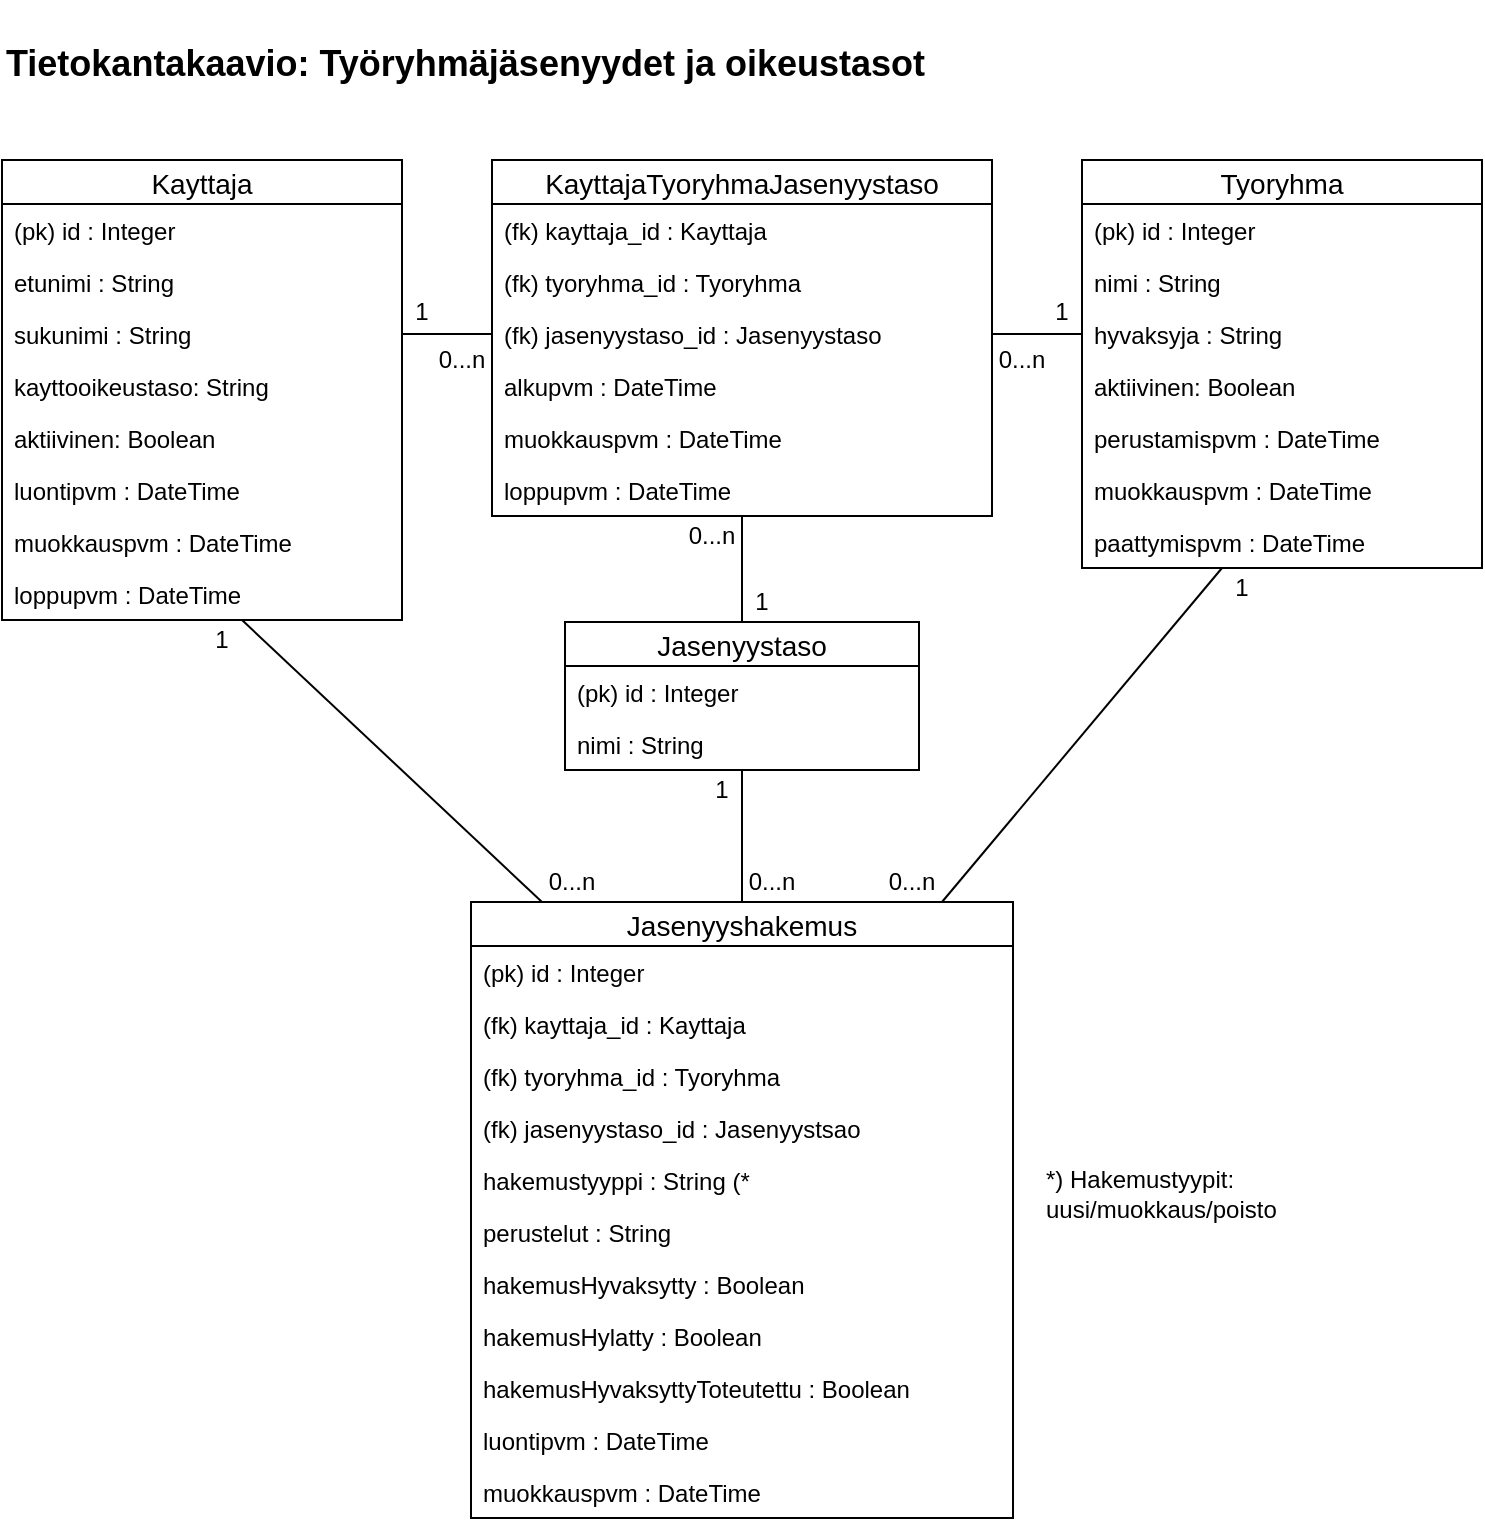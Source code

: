<mxfile version="12.5.5" type="device"><diagram id="K_6eRJi6-mavrpqg_ub1" name="Page-1"><mxGraphModel dx="745" dy="753" grid="1" gridSize="10" guides="1" tooltips="1" connect="1" arrows="1" fold="1" page="1" pageScale="1" pageWidth="827" pageHeight="1169" math="0" shadow="0"><root><mxCell id="0"/><mxCell id="1" parent="0"/><mxCell id="vYs6WJxpEF9WLS63FCqz-5" value="Kayttaja" style="swimlane;fontStyle=0;childLayout=stackLayout;horizontal=1;startSize=22;fillColor=none;horizontalStack=0;resizeParent=1;resizeParentMax=0;resizeLast=0;collapsible=1;marginBottom=0;swimlaneFillColor=#ffffff;align=center;fontSize=14;" parent="1" vertex="1"><mxGeometry x="50" y="100" width="200" height="230" as="geometry"/></mxCell><mxCell id="vYs6WJxpEF9WLS63FCqz-66" value="(pk) id : Integer" style="text;strokeColor=none;fillColor=none;spacingLeft=4;spacingRight=4;overflow=hidden;rotatable=0;points=[[0,0.5],[1,0.5]];portConstraint=eastwest;fontSize=12;" parent="vYs6WJxpEF9WLS63FCqz-5" vertex="1"><mxGeometry y="22" width="200" height="26" as="geometry"/></mxCell><mxCell id="vYs6WJxpEF9WLS63FCqz-6" value="etunimi : String" style="text;strokeColor=none;fillColor=none;spacingLeft=4;spacingRight=4;overflow=hidden;rotatable=0;points=[[0,0.5],[1,0.5]];portConstraint=eastwest;fontSize=12;" parent="vYs6WJxpEF9WLS63FCqz-5" vertex="1"><mxGeometry y="48" width="200" height="26" as="geometry"/></mxCell><mxCell id="vYs6WJxpEF9WLS63FCqz-7" value="sukunimi : String" style="text;strokeColor=none;fillColor=none;spacingLeft=4;spacingRight=4;overflow=hidden;rotatable=0;points=[[0,0.5],[1,0.5]];portConstraint=eastwest;fontSize=12;" parent="vYs6WJxpEF9WLS63FCqz-5" vertex="1"><mxGeometry y="74" width="200" height="26" as="geometry"/></mxCell><mxCell id="vYs6WJxpEF9WLS63FCqz-19" value="kayttooikeustaso: String" style="text;strokeColor=none;fillColor=none;spacingLeft=4;spacingRight=4;overflow=hidden;rotatable=0;points=[[0,0.5],[1,0.5]];portConstraint=eastwest;fontSize=12;" parent="vYs6WJxpEF9WLS63FCqz-5" vertex="1"><mxGeometry y="100" width="200" height="26" as="geometry"/></mxCell><mxCell id="9SXKXt_-whDtEp_cpkO0-16" value="aktiivinen: Boolean" style="text;strokeColor=none;fillColor=none;spacingLeft=4;spacingRight=4;overflow=hidden;rotatable=0;points=[[0,0.5],[1,0.5]];portConstraint=eastwest;fontSize=12;" vertex="1" parent="vYs6WJxpEF9WLS63FCqz-5"><mxGeometry y="126" width="200" height="26" as="geometry"/></mxCell><mxCell id="vYs6WJxpEF9WLS63FCqz-21" value="luontipvm : DateTime" style="text;strokeColor=none;fillColor=none;spacingLeft=4;spacingRight=4;overflow=hidden;rotatable=0;points=[[0,0.5],[1,0.5]];portConstraint=eastwest;fontSize=12;" parent="vYs6WJxpEF9WLS63FCqz-5" vertex="1"><mxGeometry y="152" width="200" height="26" as="geometry"/></mxCell><mxCell id="9SXKXt_-whDtEp_cpkO0-2" value="muokkauspvm : DateTime" style="text;strokeColor=none;fillColor=none;spacingLeft=4;spacingRight=4;overflow=hidden;rotatable=0;points=[[0,0.5],[1,0.5]];portConstraint=eastwest;fontSize=12;" vertex="1" parent="vYs6WJxpEF9WLS63FCqz-5"><mxGeometry y="178" width="200" height="26" as="geometry"/></mxCell><mxCell id="vYs6WJxpEF9WLS63FCqz-26" value="loppupvm : DateTime" style="text;strokeColor=none;fillColor=none;spacingLeft=4;spacingRight=4;overflow=hidden;rotatable=0;points=[[0,0.5],[1,0.5]];portConstraint=eastwest;fontSize=12;" parent="vYs6WJxpEF9WLS63FCqz-5" vertex="1"><mxGeometry y="204" width="200" height="26" as="geometry"/></mxCell><mxCell id="vYs6WJxpEF9WLS63FCqz-11" value="Tyoryhma" style="swimlane;fontStyle=0;childLayout=stackLayout;horizontal=1;startSize=22;fillColor=none;horizontalStack=0;resizeParent=1;resizeParentMax=0;resizeLast=0;collapsible=1;marginBottom=0;swimlaneFillColor=#ffffff;align=center;fontSize=14;" parent="1" vertex="1"><mxGeometry x="590" y="100" width="200" height="204" as="geometry"/></mxCell><mxCell id="vYs6WJxpEF9WLS63FCqz-64" value="(pk) id : Integer" style="text;strokeColor=none;fillColor=none;spacingLeft=4;spacingRight=4;overflow=hidden;rotatable=0;points=[[0,0.5],[1,0.5]];portConstraint=eastwest;fontSize=12;" parent="vYs6WJxpEF9WLS63FCqz-11" vertex="1"><mxGeometry y="22" width="200" height="26" as="geometry"/></mxCell><mxCell id="vYs6WJxpEF9WLS63FCqz-12" value="nimi : String" style="text;strokeColor=none;fillColor=none;spacingLeft=4;spacingRight=4;overflow=hidden;rotatable=0;points=[[0,0.5],[1,0.5]];portConstraint=eastwest;fontSize=12;" parent="vYs6WJxpEF9WLS63FCqz-11" vertex="1"><mxGeometry y="48" width="200" height="26" as="geometry"/></mxCell><mxCell id="vYs6WJxpEF9WLS63FCqz-27" value="hyvaksyja : String" style="text;strokeColor=none;fillColor=none;spacingLeft=4;spacingRight=4;overflow=hidden;rotatable=0;points=[[0,0.5],[1,0.5]];portConstraint=eastwest;fontSize=12;" parent="vYs6WJxpEF9WLS63FCqz-11" vertex="1"><mxGeometry y="74" width="200" height="26" as="geometry"/></mxCell><mxCell id="9SXKXt_-whDtEp_cpkO0-15" value="aktiivinen: Boolean" style="text;strokeColor=none;fillColor=none;spacingLeft=4;spacingRight=4;overflow=hidden;rotatable=0;points=[[0,0.5],[1,0.5]];portConstraint=eastwest;fontSize=12;" vertex="1" parent="vYs6WJxpEF9WLS63FCqz-11"><mxGeometry y="100" width="200" height="26" as="geometry"/></mxCell><mxCell id="vYs6WJxpEF9WLS63FCqz-13" value="perustamispvm : DateTime" style="text;strokeColor=none;fillColor=none;spacingLeft=4;spacingRight=4;overflow=hidden;rotatable=0;points=[[0,0.5],[1,0.5]];portConstraint=eastwest;fontSize=12;" parent="vYs6WJxpEF9WLS63FCqz-11" vertex="1"><mxGeometry y="126" width="200" height="26" as="geometry"/></mxCell><mxCell id="9SXKXt_-whDtEp_cpkO0-5" value="muokkauspvm : DateTime" style="text;strokeColor=none;fillColor=none;spacingLeft=4;spacingRight=4;overflow=hidden;rotatable=0;points=[[0,0.5],[1,0.5]];portConstraint=eastwest;fontSize=12;" vertex="1" parent="vYs6WJxpEF9WLS63FCqz-11"><mxGeometry y="152" width="200" height="26" as="geometry"/></mxCell><mxCell id="vYs6WJxpEF9WLS63FCqz-14" value="paattymispvm : DateTime" style="text;strokeColor=none;fillColor=none;spacingLeft=4;spacingRight=4;overflow=hidden;rotatable=0;points=[[0,0.5],[1,0.5]];portConstraint=eastwest;fontSize=12;" parent="vYs6WJxpEF9WLS63FCqz-11" vertex="1"><mxGeometry y="178" width="200" height="26" as="geometry"/></mxCell><mxCell id="vYs6WJxpEF9WLS63FCqz-15" value="Jasenyyshakemus" style="swimlane;fontStyle=0;childLayout=stackLayout;horizontal=1;startSize=22;fillColor=none;horizontalStack=0;resizeParent=1;resizeParentMax=0;resizeLast=0;collapsible=1;marginBottom=0;swimlaneFillColor=#ffffff;align=center;fontSize=14;" parent="1" vertex="1"><mxGeometry x="284.5" y="471" width="271" height="308" as="geometry"/></mxCell><mxCell id="vYs6WJxpEF9WLS63FCqz-62" value="(pk) id : Integer" style="text;strokeColor=none;fillColor=none;spacingLeft=4;spacingRight=4;overflow=hidden;rotatable=0;points=[[0,0.5],[1,0.5]];portConstraint=eastwest;fontSize=12;" parent="vYs6WJxpEF9WLS63FCqz-15" vertex="1"><mxGeometry y="22" width="271" height="26" as="geometry"/></mxCell><mxCell id="vYs6WJxpEF9WLS63FCqz-65" value="(fk) kayttaja_id : Kayttaja" style="text;strokeColor=none;fillColor=none;spacingLeft=4;spacingRight=4;overflow=hidden;rotatable=0;points=[[0,0.5],[1,0.5]];portConstraint=eastwest;fontSize=12;" parent="vYs6WJxpEF9WLS63FCqz-15" vertex="1"><mxGeometry y="48" width="271" height="26" as="geometry"/></mxCell><mxCell id="vYs6WJxpEF9WLS63FCqz-87" value="(fk) tyoryhma_id : Tyoryhma" style="text;strokeColor=none;fillColor=none;spacingLeft=4;spacingRight=4;overflow=hidden;rotatable=0;points=[[0,0.5],[1,0.5]];portConstraint=eastwest;fontSize=12;" parent="vYs6WJxpEF9WLS63FCqz-15" vertex="1"><mxGeometry y="74" width="271" height="26" as="geometry"/></mxCell><mxCell id="vYs6WJxpEF9WLS63FCqz-88" value="(fk) jasenyystaso_id : Jasenyystsao" style="text;strokeColor=none;fillColor=none;spacingLeft=4;spacingRight=4;overflow=hidden;rotatable=0;points=[[0,0.5],[1,0.5]];portConstraint=eastwest;fontSize=12;" parent="vYs6WJxpEF9WLS63FCqz-15" vertex="1"><mxGeometry y="100" width="271" height="26" as="geometry"/></mxCell><mxCell id="vYs6WJxpEF9WLS63FCqz-16" value="hakemustyyppi : String (*" style="text;strokeColor=none;fillColor=none;spacingLeft=4;spacingRight=4;overflow=hidden;rotatable=0;points=[[0,0.5],[1,0.5]];portConstraint=eastwest;fontSize=12;" parent="vYs6WJxpEF9WLS63FCqz-15" vertex="1"><mxGeometry y="126" width="271" height="26" as="geometry"/></mxCell><mxCell id="vYs6WJxpEF9WLS63FCqz-18" value="perustelut : String" style="text;strokeColor=none;fillColor=none;spacingLeft=4;spacingRight=4;overflow=hidden;rotatable=0;points=[[0,0.5],[1,0.5]];portConstraint=eastwest;fontSize=12;" parent="vYs6WJxpEF9WLS63FCqz-15" vertex="1"><mxGeometry y="152" width="271" height="26" as="geometry"/></mxCell><mxCell id="vYs6WJxpEF9WLS63FCqz-31" value="hakemusHyvaksytty : Boolean" style="text;strokeColor=none;fillColor=none;spacingLeft=4;spacingRight=4;overflow=hidden;rotatable=0;points=[[0,0.5],[1,0.5]];portConstraint=eastwest;fontSize=12;" parent="vYs6WJxpEF9WLS63FCqz-15" vertex="1"><mxGeometry y="178" width="271" height="26" as="geometry"/></mxCell><mxCell id="vYs6WJxpEF9WLS63FCqz-34" value="hakemusHylatty : Boolean" style="text;strokeColor=none;fillColor=none;spacingLeft=4;spacingRight=4;overflow=hidden;rotatable=0;points=[[0,0.5],[1,0.5]];portConstraint=eastwest;fontSize=12;" parent="vYs6WJxpEF9WLS63FCqz-15" vertex="1"><mxGeometry y="204" width="271" height="26" as="geometry"/></mxCell><mxCell id="vYs6WJxpEF9WLS63FCqz-32" value="hakemusHyvaksyttyToteutettu : Boolean" style="text;strokeColor=none;fillColor=none;spacingLeft=4;spacingRight=4;overflow=hidden;rotatable=0;points=[[0,0.5],[1,0.5]];portConstraint=eastwest;fontSize=12;" parent="vYs6WJxpEF9WLS63FCqz-15" vertex="1"><mxGeometry y="230" width="271" height="26" as="geometry"/></mxCell><mxCell id="9SXKXt_-whDtEp_cpkO0-7" value="luontipvm : DateTime" style="text;strokeColor=none;fillColor=none;spacingLeft=4;spacingRight=4;overflow=hidden;rotatable=0;points=[[0,0.5],[1,0.5]];portConstraint=eastwest;fontSize=12;" vertex="1" parent="vYs6WJxpEF9WLS63FCqz-15"><mxGeometry y="256" width="271" height="26" as="geometry"/></mxCell><mxCell id="9SXKXt_-whDtEp_cpkO0-8" value="muokkauspvm : DateTime" style="text;strokeColor=none;fillColor=none;spacingLeft=4;spacingRight=4;overflow=hidden;rotatable=0;points=[[0,0.5],[1,0.5]];portConstraint=eastwest;fontSize=12;" vertex="1" parent="vYs6WJxpEF9WLS63FCqz-15"><mxGeometry y="282" width="271" height="26" as="geometry"/></mxCell><mxCell id="vYs6WJxpEF9WLS63FCqz-22" value="Jasenyystaso" style="swimlane;fontStyle=0;childLayout=stackLayout;horizontal=1;startSize=22;fillColor=none;horizontalStack=0;resizeParent=1;resizeParentMax=0;resizeLast=0;collapsible=1;marginBottom=0;swimlaneFillColor=#ffffff;align=center;fontSize=14;" parent="1" vertex="1"><mxGeometry x="331.5" y="331" width="177" height="74" as="geometry"/></mxCell><mxCell id="vYs6WJxpEF9WLS63FCqz-63" value="(pk) id : Integer" style="text;strokeColor=none;fillColor=none;spacingLeft=4;spacingRight=4;overflow=hidden;rotatable=0;points=[[0,0.5],[1,0.5]];portConstraint=eastwest;fontSize=12;" parent="vYs6WJxpEF9WLS63FCqz-22" vertex="1"><mxGeometry y="22" width="177" height="26" as="geometry"/></mxCell><mxCell id="vYs6WJxpEF9WLS63FCqz-25" value="nimi : String" style="text;strokeColor=none;fillColor=none;spacingLeft=4;spacingRight=4;overflow=hidden;rotatable=0;points=[[0,0.5],[1,0.5]];portConstraint=eastwest;fontSize=12;" parent="vYs6WJxpEF9WLS63FCqz-22" vertex="1"><mxGeometry y="48" width="177" height="26" as="geometry"/></mxCell><mxCell id="vYs6WJxpEF9WLS63FCqz-74" value="KayttajaTyoryhmaJasenyystaso" style="swimlane;fontStyle=0;childLayout=stackLayout;horizontal=1;startSize=22;fillColor=none;horizontalStack=0;resizeParent=1;resizeParentMax=0;resizeLast=0;collapsible=1;marginBottom=0;swimlaneFillColor=#ffffff;align=center;fontSize=14;" parent="1" vertex="1"><mxGeometry x="295" y="100" width="250" height="178" as="geometry"/></mxCell><mxCell id="vYs6WJxpEF9WLS63FCqz-76" value="(fk) kayttaja_id : Kayttaja" style="text;strokeColor=none;fillColor=none;spacingLeft=4;spacingRight=4;overflow=hidden;rotatable=0;points=[[0,0.5],[1,0.5]];portConstraint=eastwest;fontSize=12;" parent="vYs6WJxpEF9WLS63FCqz-74" vertex="1"><mxGeometry y="22" width="250" height="26" as="geometry"/></mxCell><mxCell id="vYs6WJxpEF9WLS63FCqz-77" value="(fk) tyoryhma_id : Tyoryhma" style="text;strokeColor=none;fillColor=none;spacingLeft=4;spacingRight=4;overflow=hidden;rotatable=0;points=[[0,0.5],[1,0.5]];portConstraint=eastwest;fontSize=12;" parent="vYs6WJxpEF9WLS63FCqz-74" vertex="1"><mxGeometry y="48" width="250" height="26" as="geometry"/></mxCell><mxCell id="vYs6WJxpEF9WLS63FCqz-75" value="(fk) jasenyystaso_id : Jasenyystaso" style="text;strokeColor=none;fillColor=none;spacingLeft=4;spacingRight=4;overflow=hidden;rotatable=0;points=[[0,0.5],[1,0.5]];portConstraint=eastwest;fontSize=12;" parent="vYs6WJxpEF9WLS63FCqz-74" vertex="1"><mxGeometry y="74" width="250" height="26" as="geometry"/></mxCell><mxCell id="vYs6WJxpEF9WLS63FCqz-23" value="alkupvm : DateTime" style="text;strokeColor=none;fillColor=none;spacingLeft=4;spacingRight=4;overflow=hidden;rotatable=0;points=[[0,0.5],[1,0.5]];portConstraint=eastwest;fontSize=12;" parent="vYs6WJxpEF9WLS63FCqz-74" vertex="1"><mxGeometry y="100" width="250" height="26" as="geometry"/></mxCell><mxCell id="9SXKXt_-whDtEp_cpkO0-4" value="muokkauspvm : DateTime" style="text;strokeColor=none;fillColor=none;spacingLeft=4;spacingRight=4;overflow=hidden;rotatable=0;points=[[0,0.5],[1,0.5]];portConstraint=eastwest;fontSize=12;" vertex="1" parent="vYs6WJxpEF9WLS63FCqz-74"><mxGeometry y="126" width="250" height="26" as="geometry"/></mxCell><mxCell id="vYs6WJxpEF9WLS63FCqz-24" value="loppupvm : DateTime" style="text;strokeColor=none;fillColor=none;spacingLeft=4;spacingRight=4;overflow=hidden;rotatable=0;points=[[0,0.5],[1,0.5]];portConstraint=eastwest;fontSize=12;" parent="vYs6WJxpEF9WLS63FCqz-74" vertex="1"><mxGeometry y="152" width="250" height="26" as="geometry"/></mxCell><mxCell id="vYs6WJxpEF9WLS63FCqz-107" value="0...n" style="text;html=1;strokeColor=none;fillColor=none;align=center;verticalAlign=middle;whiteSpace=wrap;rounded=0;" parent="1" vertex="1"><mxGeometry x="320" y="451" width="30" height="20" as="geometry"/></mxCell><mxCell id="vYs6WJxpEF9WLS63FCqz-108" value="0...n" style="text;html=1;strokeColor=none;fillColor=none;align=center;verticalAlign=middle;whiteSpace=wrap;rounded=0;" parent="1" vertex="1"><mxGeometry x="265" y="190" width="30" height="20" as="geometry"/></mxCell><mxCell id="vYs6WJxpEF9WLS63FCqz-109" value="1" style="text;html=1;strokeColor=none;fillColor=none;align=center;verticalAlign=middle;whiteSpace=wrap;rounded=0;" parent="1" vertex="1"><mxGeometry x="250" y="166" width="20" height="20" as="geometry"/></mxCell><mxCell id="vYs6WJxpEF9WLS63FCqz-113" value="1" style="text;html=1;strokeColor=none;fillColor=none;align=center;verticalAlign=middle;whiteSpace=wrap;rounded=0;" parent="1" vertex="1"><mxGeometry x="420" y="311" width="20" height="20" as="geometry"/></mxCell><mxCell id="vYs6WJxpEF9WLS63FCqz-114" value="1" style="text;html=1;strokeColor=none;fillColor=none;align=center;verticalAlign=middle;whiteSpace=wrap;rounded=0;" parent="1" vertex="1"><mxGeometry x="570" y="166" width="20" height="20" as="geometry"/></mxCell><mxCell id="vYs6WJxpEF9WLS63FCqz-115" value="1" style="text;html=1;strokeColor=none;fillColor=none;align=center;verticalAlign=middle;whiteSpace=wrap;rounded=0;" parent="1" vertex="1"><mxGeometry x="150" y="330" width="20" height="20" as="geometry"/></mxCell><mxCell id="vYs6WJxpEF9WLS63FCqz-116" value="0...n" style="text;html=1;strokeColor=none;fillColor=none;align=center;verticalAlign=middle;whiteSpace=wrap;rounded=0;" parent="1" vertex="1"><mxGeometry x="545" y="190" width="30" height="20" as="geometry"/></mxCell><mxCell id="vYs6WJxpEF9WLS63FCqz-117" value="0...n" style="text;html=1;strokeColor=none;fillColor=none;align=center;verticalAlign=middle;whiteSpace=wrap;rounded=0;" parent="1" vertex="1"><mxGeometry x="390" y="278" width="30" height="20" as="geometry"/></mxCell><mxCell id="vYs6WJxpEF9WLS63FCqz-140" value="" style="endArrow=none;html=1;exitX=1;exitY=0;exitDx=0;exitDy=0;entryX=0;entryY=1;entryDx=0;entryDy=0;" parent="1" source="vYs6WJxpEF9WLS63FCqz-115" target="vYs6WJxpEF9WLS63FCqz-107" edge="1"><mxGeometry width="50" height="50" relative="1" as="geometry"><mxPoint x="150" y="298" as="sourcePoint"/><mxPoint x="120" y="360" as="targetPoint"/></mxGeometry></mxCell><mxCell id="vYs6WJxpEF9WLS63FCqz-149" value="" style="endArrow=none;html=1;exitX=1;exitY=0;exitDx=0;exitDy=0;entryX=0;entryY=1;entryDx=0;entryDy=0;" parent="1" source="vYs6WJxpEF9WLS63FCqz-117" target="vYs6WJxpEF9WLS63FCqz-113" edge="1"><mxGeometry width="50" height="50" relative="1" as="geometry"><mxPoint x="430" y="280" as="sourcePoint"/><mxPoint x="420" y="329" as="targetPoint"/></mxGeometry></mxCell><mxCell id="vYs6WJxpEF9WLS63FCqz-155" value="" style="endArrow=none;html=1;exitX=1;exitY=0.5;exitDx=0;exitDy=0;entryX=0;entryY=0.5;entryDx=0;entryDy=0;" parent="1" edge="1"><mxGeometry width="50" height="50" relative="1" as="geometry"><mxPoint x="250" y="187" as="sourcePoint"/><mxPoint x="295" y="187" as="targetPoint"/></mxGeometry></mxCell><mxCell id="vYs6WJxpEF9WLS63FCqz-156" value="" style="endArrow=none;html=1;exitX=1;exitY=0.5;exitDx=0;exitDy=0;entryX=0;entryY=0.5;entryDx=0;entryDy=0;" parent="1" edge="1"><mxGeometry width="50" height="50" relative="1" as="geometry"><mxPoint x="545" y="187" as="sourcePoint"/><mxPoint x="590" y="187" as="targetPoint"/></mxGeometry></mxCell><mxCell id="vYs6WJxpEF9WLS63FCqz-157" value="" style="endArrow=none;html=1;entryX=0;entryY=1;entryDx=0;entryDy=0;exitX=1;exitY=0;exitDx=0;exitDy=0;" parent="1" source="vYs6WJxpEF9WLS63FCqz-164" target="vYs6WJxpEF9WLS63FCqz-160" edge="1"><mxGeometry width="50" height="50" relative="1" as="geometry"><mxPoint x="430" y="390" as="sourcePoint"/><mxPoint x="140" y="357" as="targetPoint"/></mxGeometry></mxCell><mxCell id="vYs6WJxpEF9WLS63FCqz-158" value="" style="endArrow=none;html=1;entryX=0;entryY=0;entryDx=0;entryDy=0;exitX=1;exitY=1;exitDx=0;exitDy=0;" parent="1" source="vYs6WJxpEF9WLS63FCqz-159" target="vYs6WJxpEF9WLS63FCqz-165" edge="1"><mxGeometry width="50" height="50" relative="1" as="geometry"><mxPoint x="310" y="500" as="sourcePoint"/><mxPoint x="334.5" y="582" as="targetPoint"/></mxGeometry></mxCell><mxCell id="vYs6WJxpEF9WLS63FCqz-159" value="0...n" style="text;html=1;strokeColor=none;fillColor=none;align=center;verticalAlign=middle;whiteSpace=wrap;rounded=0;" parent="1" vertex="1"><mxGeometry x="490" y="451" width="30" height="20" as="geometry"/></mxCell><mxCell id="vYs6WJxpEF9WLS63FCqz-160" value="0...n" style="text;html=1;strokeColor=none;fillColor=none;align=center;verticalAlign=middle;whiteSpace=wrap;rounded=0;" parent="1" vertex="1"><mxGeometry x="420" y="451" width="30" height="20" as="geometry"/></mxCell><mxCell id="vYs6WJxpEF9WLS63FCqz-164" value="1" style="text;html=1;strokeColor=none;fillColor=none;align=center;verticalAlign=middle;whiteSpace=wrap;rounded=0;" parent="1" vertex="1"><mxGeometry x="400" y="405" width="20" height="20" as="geometry"/></mxCell><mxCell id="vYs6WJxpEF9WLS63FCqz-165" value="1" style="text;html=1;strokeColor=none;fillColor=none;align=center;verticalAlign=middle;whiteSpace=wrap;rounded=0;" parent="1" vertex="1"><mxGeometry x="660" y="304" width="20" height="20" as="geometry"/></mxCell><mxCell id="vYs6WJxpEF9WLS63FCqz-169" value="&lt;h2&gt;Tietokantakaavio: Työryhmäjäsenyydet ja oikeustasot&lt;/h2&gt;" style="text;html=1;" parent="1" vertex="1"><mxGeometry x="50" y="20" width="490" height="50" as="geometry"/></mxCell><mxCell id="E3sSIYKAcjF_TZXB4lkb-1" value="&lt;div align=&quot;left&quot;&gt;*) Hakemustyypit: &lt;br&gt;&lt;/div&gt;&lt;div align=&quot;left&quot;&gt;uusi/muokkaus/poisto&lt;/div&gt;" style="text;html=1;strokeColor=none;fillColor=none;align=left;verticalAlign=middle;whiteSpace=wrap;rounded=0;" parent="1" vertex="1"><mxGeometry x="570" y="587" width="140" height="60" as="geometry"/></mxCell></root></mxGraphModel></diagram></mxfile>